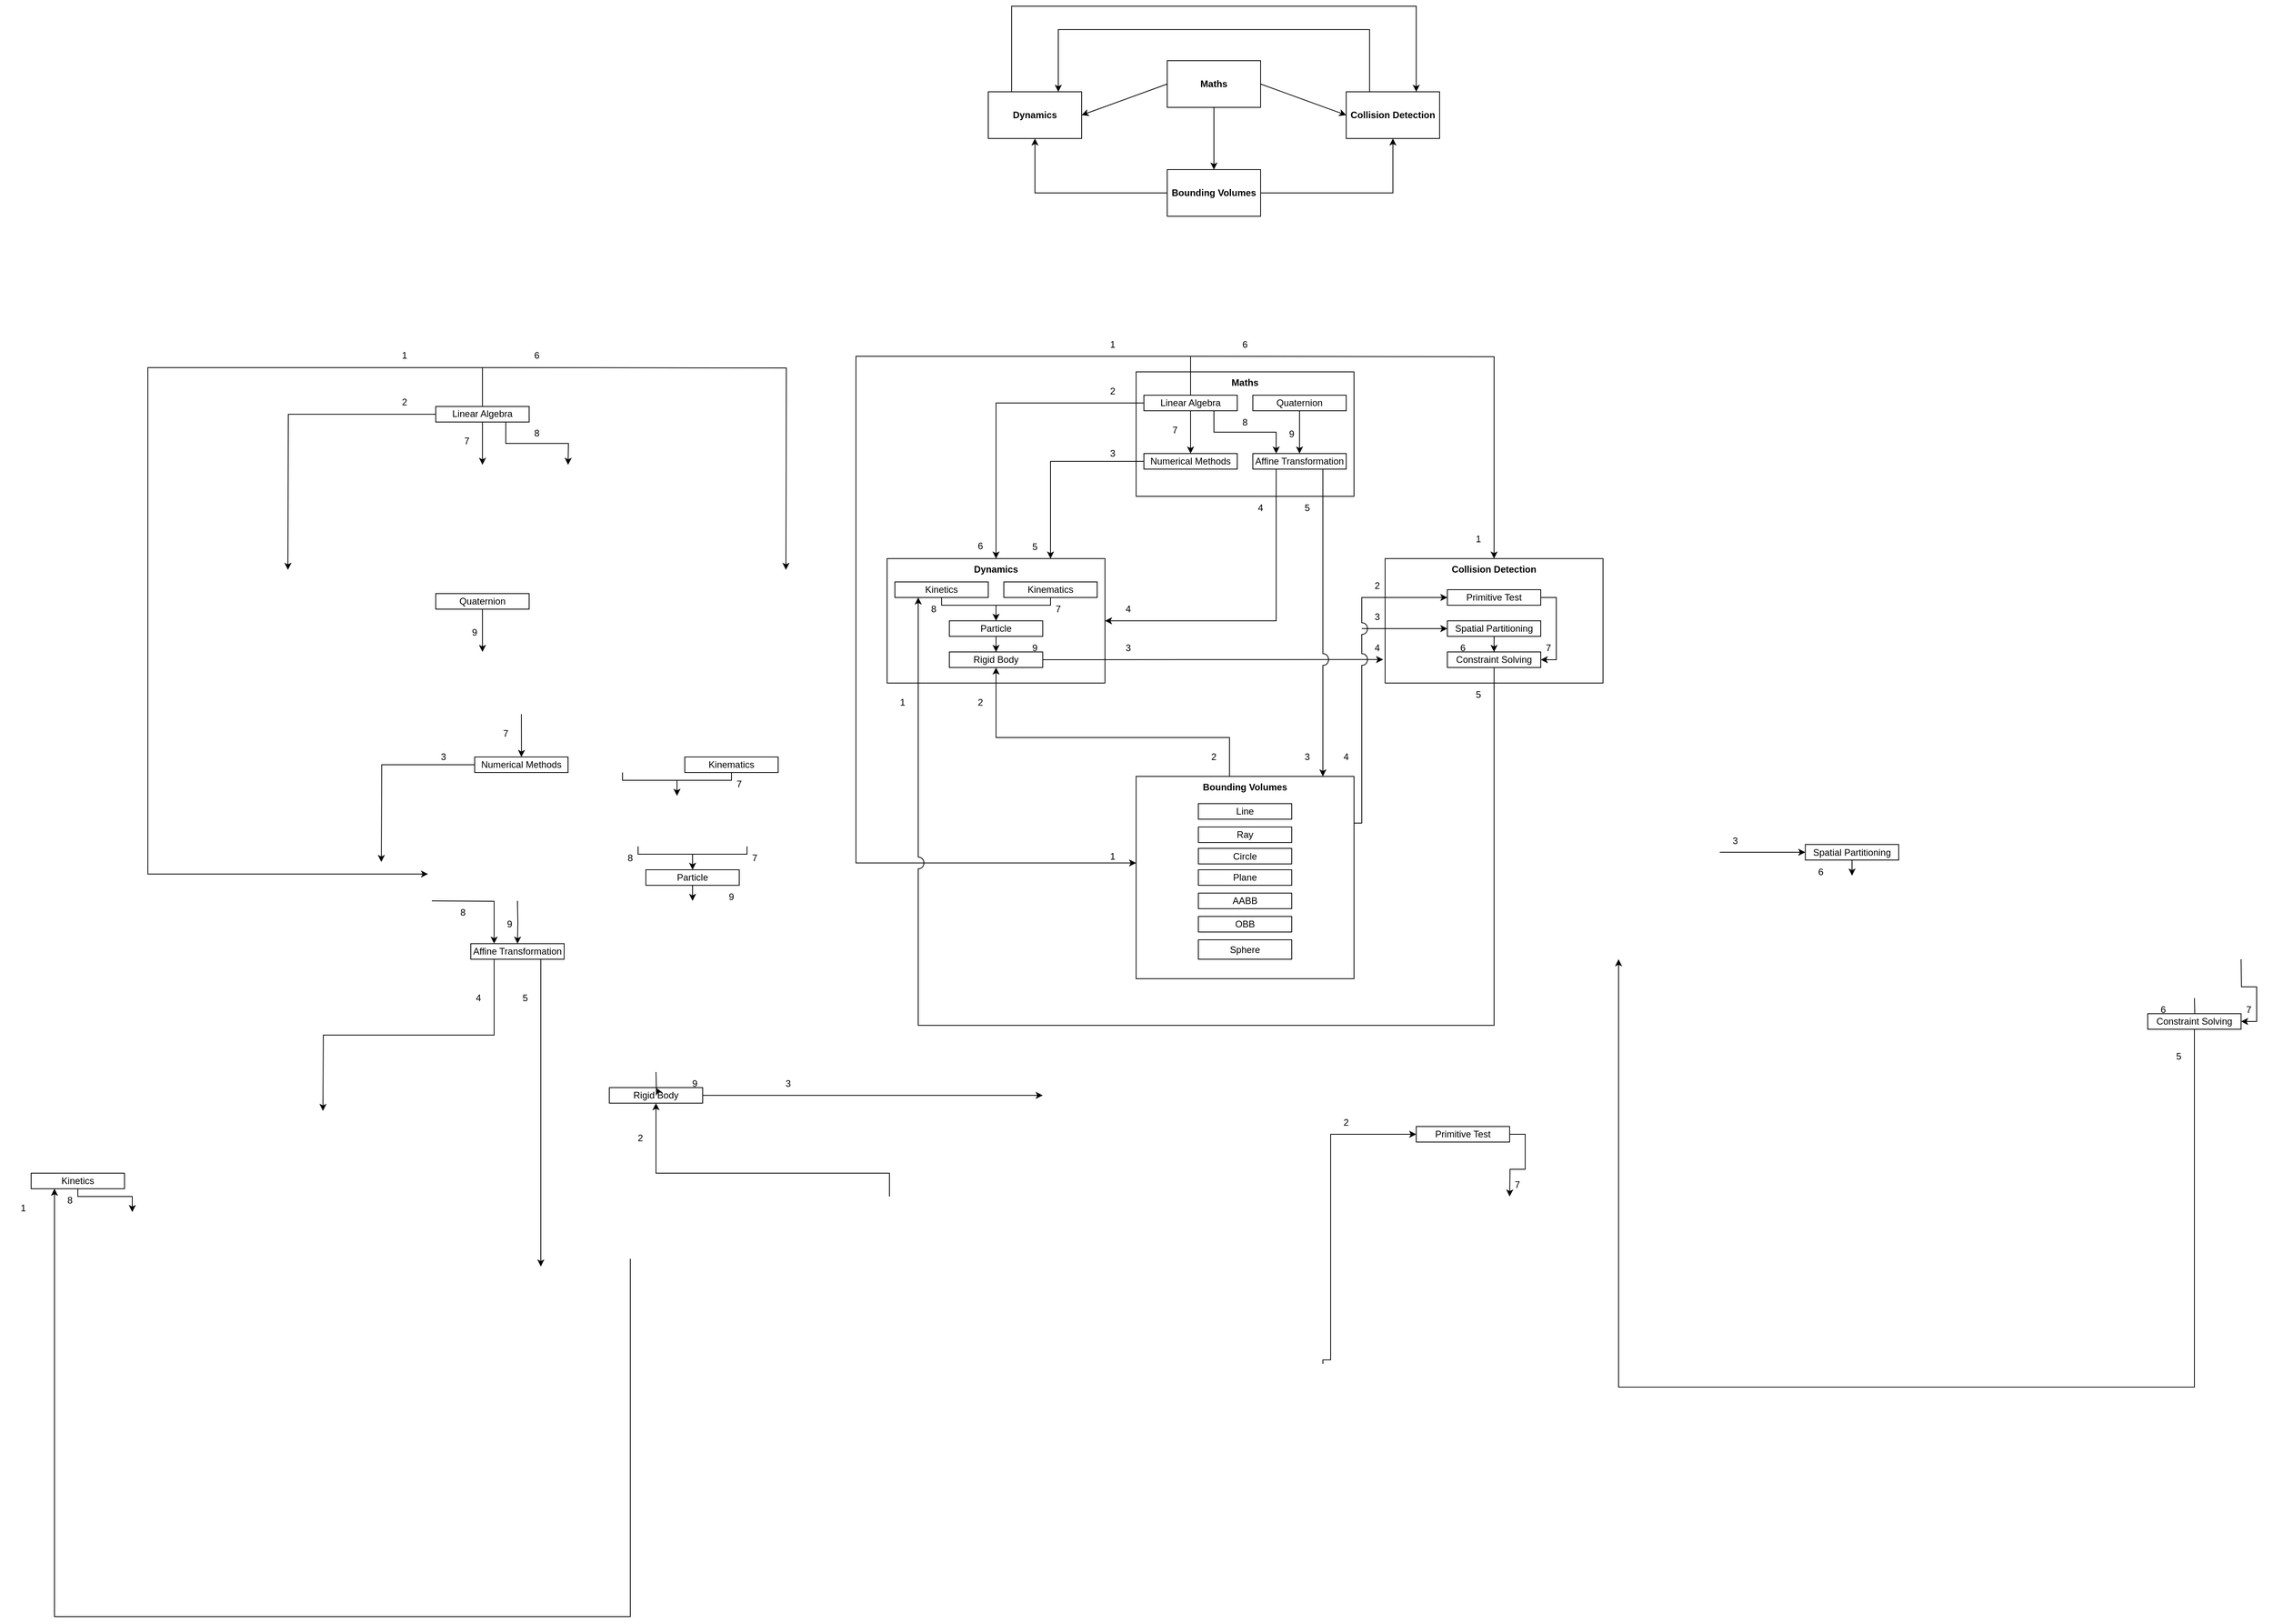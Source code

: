 <mxfile version="21.1.4" type="github">
  <diagram id="RFVUc-ZViwxxyXP1c8c4" name="Page-1">
    <mxGraphModel dx="3060" dy="1092" grid="1" gridSize="10" guides="1" tooltips="1" connect="1" arrows="1" fold="1" page="1" pageScale="1" pageWidth="1100" pageHeight="850" math="0" shadow="0">
      <root>
        <mxCell id="0" />
        <mxCell id="1" parent="0" />
        <mxCell id="ediPmQz8LhI3MSCttO2U-1" value="Maths" style="rounded=0;whiteSpace=wrap;html=1;fontStyle=1" parent="1" vertex="1">
          <mxGeometry x="440" y="160" width="120" height="60" as="geometry" />
        </mxCell>
        <mxCell id="ediPmQz8LhI3MSCttO2U-2" value="Dynamics" style="rounded=0;whiteSpace=wrap;html=1;fontStyle=1" parent="1" vertex="1">
          <mxGeometry x="210" y="200" width="120" height="60" as="geometry" />
        </mxCell>
        <mxCell id="ediPmQz8LhI3MSCttO2U-3" value="Bounding Volumes" style="rounded=0;whiteSpace=wrap;html=1;fontStyle=1" parent="1" vertex="1">
          <mxGeometry x="440" y="300" width="120" height="60" as="geometry" />
        </mxCell>
        <mxCell id="ediPmQz8LhI3MSCttO2U-4" value="Collision Detection" style="rounded=0;whiteSpace=wrap;html=1;fontStyle=1" parent="1" vertex="1">
          <mxGeometry x="670" y="200" width="120" height="60" as="geometry" />
        </mxCell>
        <mxCell id="sKBv66Rdz8nY301E-cIr-1" value="" style="endArrow=classic;html=1;rounded=0;exitX=0.5;exitY=1;exitDx=0;exitDy=0;entryX=0.5;entryY=0;entryDx=0;entryDy=0;" parent="1" source="ediPmQz8LhI3MSCttO2U-1" target="ediPmQz8LhI3MSCttO2U-3" edge="1">
          <mxGeometry width="50" height="50" relative="1" as="geometry">
            <mxPoint x="520" y="420" as="sourcePoint" />
            <mxPoint x="570" y="370" as="targetPoint" />
          </mxGeometry>
        </mxCell>
        <mxCell id="sKBv66Rdz8nY301E-cIr-2" value="" style="endArrow=classic;html=1;rounded=0;exitX=1;exitY=0.5;exitDx=0;exitDy=0;entryX=0;entryY=0.5;entryDx=0;entryDy=0;" parent="1" source="ediPmQz8LhI3MSCttO2U-1" target="ediPmQz8LhI3MSCttO2U-4" edge="1">
          <mxGeometry width="50" height="50" relative="1" as="geometry">
            <mxPoint x="520" y="420" as="sourcePoint" />
            <mxPoint x="570" y="370" as="targetPoint" />
          </mxGeometry>
        </mxCell>
        <mxCell id="sKBv66Rdz8nY301E-cIr-3" value="" style="endArrow=classic;html=1;rounded=0;exitX=0;exitY=0.5;exitDx=0;exitDy=0;entryX=1;entryY=0.5;entryDx=0;entryDy=0;" parent="1" source="ediPmQz8LhI3MSCttO2U-1" target="ediPmQz8LhI3MSCttO2U-2" edge="1">
          <mxGeometry width="50" height="50" relative="1" as="geometry">
            <mxPoint x="330" y="255" as="sourcePoint" />
            <mxPoint x="380" y="205" as="targetPoint" />
          </mxGeometry>
        </mxCell>
        <mxCell id="sKBv66Rdz8nY301E-cIr-10" value="" style="endArrow=classic;html=1;rounded=0;edgeStyle=orthogonalEdgeStyle;" parent="1" edge="1">
          <mxGeometry width="50" height="50" relative="1" as="geometry">
            <mxPoint x="440" y="330" as="sourcePoint" />
            <mxPoint x="270" y="260" as="targetPoint" />
            <Array as="points">
              <mxPoint x="440" y="330" />
              <mxPoint x="270" y="330" />
            </Array>
          </mxGeometry>
        </mxCell>
        <mxCell id="sKBv66Rdz8nY301E-cIr-12" value="" style="endArrow=classic;html=1;rounded=0;exitX=0.25;exitY=0;exitDx=0;exitDy=0;edgeStyle=orthogonalEdgeStyle;entryX=0.75;entryY=0;entryDx=0;entryDy=0;" parent="1" source="ediPmQz8LhI3MSCttO2U-2" target="ediPmQz8LhI3MSCttO2U-4" edge="1">
          <mxGeometry width="50" height="50" relative="1" as="geometry">
            <mxPoint x="400" y="360" as="sourcePoint" />
            <mxPoint x="817" y="200" as="targetPoint" />
            <Array as="points">
              <mxPoint x="240" y="90" />
              <mxPoint x="760" y="90" />
            </Array>
          </mxGeometry>
        </mxCell>
        <mxCell id="sKBv66Rdz8nY301E-cIr-13" value="" style="endArrow=classic;html=1;rounded=0;exitX=1;exitY=0.5;exitDx=0;exitDy=0;entryX=0.5;entryY=1;entryDx=0;entryDy=0;edgeStyle=orthogonalEdgeStyle;" parent="1" source="ediPmQz8LhI3MSCttO2U-3" target="ediPmQz8LhI3MSCttO2U-4" edge="1">
          <mxGeometry width="50" height="50" relative="1" as="geometry">
            <mxPoint x="600" y="380" as="sourcePoint" />
            <mxPoint x="650" y="330" as="targetPoint" />
          </mxGeometry>
        </mxCell>
        <mxCell id="sKBv66Rdz8nY301E-cIr-16" value="" style="endArrow=classic;html=1;rounded=0;entryX=0.75;entryY=0;entryDx=0;entryDy=0;exitX=0.25;exitY=0;exitDx=0;exitDy=0;edgeStyle=orthogonalEdgeStyle;" parent="1" source="ediPmQz8LhI3MSCttO2U-4" target="ediPmQz8LhI3MSCttO2U-2" edge="1">
          <mxGeometry width="50" height="50" relative="1" as="geometry">
            <mxPoint x="400" y="360" as="sourcePoint" />
            <mxPoint x="450" y="310" as="targetPoint" />
            <Array as="points">
              <mxPoint x="700" y="120" />
              <mxPoint x="300" y="120" />
            </Array>
          </mxGeometry>
        </mxCell>
        <mxCell id="sKBv66Rdz8nY301E-cIr-17" value="Maths" style="rounded=0;whiteSpace=wrap;html=1;verticalAlign=top;fontStyle=1;" parent="1" vertex="1">
          <mxGeometry x="400" y="560" width="280" height="160" as="geometry" />
        </mxCell>
        <mxCell id="sKBv66Rdz8nY301E-cIr-18" value="Dynamics" style="rounded=0;whiteSpace=wrap;html=1;verticalAlign=top;fontStyle=1;" parent="1" vertex="1">
          <mxGeometry x="80" y="800" width="280" height="160" as="geometry" />
        </mxCell>
        <mxCell id="_OZ0Gueh85DzmhkIX-R6-56" style="edgeStyle=orthogonalEdgeStyle;rounded=0;jumpStyle=arc;jumpSize=15;orthogonalLoop=1;jettySize=auto;html=1;entryX=0.5;entryY=1;entryDx=0;entryDy=0;startArrow=none;" parent="1" target="_OZ0Gueh85DzmhkIX-R6-1" edge="1">
          <mxGeometry relative="1" as="geometry">
            <mxPoint x="520" y="1060" as="sourcePoint" />
            <Array as="points">
              <mxPoint x="520" y="1030" />
              <mxPoint x="220" y="1030" />
            </Array>
          </mxGeometry>
        </mxCell>
        <mxCell id="sKBv66Rdz8nY301E-cIr-19" value="Bounding Volumes" style="rounded=0;whiteSpace=wrap;html=1;verticalAlign=top;fontStyle=1;" parent="1" vertex="1">
          <mxGeometry x="400" y="1080" width="280" height="260" as="geometry" />
        </mxCell>
        <mxCell id="sKBv66Rdz8nY301E-cIr-20" value="Collision Detection" style="rounded=0;whiteSpace=wrap;html=1;verticalAlign=top;fontStyle=1;" parent="1" vertex="1">
          <mxGeometry x="720" y="800" width="280" height="160" as="geometry" />
        </mxCell>
        <mxCell id="_OZ0Gueh85DzmhkIX-R6-35" style="edgeStyle=orthogonalEdgeStyle;rounded=0;orthogonalLoop=1;jettySize=auto;html=1;exitX=0.5;exitY=1;exitDx=0;exitDy=0;" parent="1" source="sKBv66Rdz8nY301E-cIr-30" target="_OZ0Gueh85DzmhkIX-R6-5" edge="1">
          <mxGeometry relative="1" as="geometry">
            <Array as="points">
              <mxPoint x="150" y="860" />
              <mxPoint x="220" y="860" />
            </Array>
          </mxGeometry>
        </mxCell>
        <mxCell id="sKBv66Rdz8nY301E-cIr-30" value="Kinetics" style="rounded=0;whiteSpace=wrap;html=1;" parent="1" vertex="1">
          <mxGeometry x="90" y="830" width="120" height="20" as="geometry" />
        </mxCell>
        <mxCell id="_OZ0Gueh85DzmhkIX-R6-55" style="edgeStyle=orthogonalEdgeStyle;rounded=0;jumpStyle=arc;jumpSize=15;orthogonalLoop=1;jettySize=auto;html=1;exitX=1;exitY=0.5;exitDx=0;exitDy=0;entryX=-0.009;entryY=0.811;entryDx=0;entryDy=0;entryPerimeter=0;" parent="1" source="_OZ0Gueh85DzmhkIX-R6-1" target="sKBv66Rdz8nY301E-cIr-20" edge="1">
          <mxGeometry relative="1" as="geometry" />
        </mxCell>
        <mxCell id="_OZ0Gueh85DzmhkIX-R6-1" value="Rigid Body" style="rounded=0;whiteSpace=wrap;html=1;" parent="1" vertex="1">
          <mxGeometry x="160" y="920" width="120" height="20" as="geometry" />
        </mxCell>
        <mxCell id="_OZ0Gueh85DzmhkIX-R6-25" style="edgeStyle=orthogonalEdgeStyle;rounded=0;orthogonalLoop=1;jettySize=auto;html=1;exitX=0.75;exitY=1;exitDx=0;exitDy=0;entryX=0.25;entryY=0;entryDx=0;entryDy=0;" parent="1" source="_OZ0Gueh85DzmhkIX-R6-2" target="_OZ0Gueh85DzmhkIX-R6-10" edge="1">
          <mxGeometry relative="1" as="geometry" />
        </mxCell>
        <mxCell id="_OZ0Gueh85DzmhkIX-R6-50" style="edgeStyle=orthogonalEdgeStyle;rounded=0;jumpStyle=arc;jumpSize=15;orthogonalLoop=1;jettySize=auto;html=1;exitX=0.5;exitY=1;exitDx=0;exitDy=0;entryX=0.5;entryY=0;entryDx=0;entryDy=0;" parent="1" source="_OZ0Gueh85DzmhkIX-R6-2" target="_OZ0Gueh85DzmhkIX-R6-7" edge="1">
          <mxGeometry relative="1" as="geometry" />
        </mxCell>
        <mxCell id="_OZ0Gueh85DzmhkIX-R6-52" style="edgeStyle=orthogonalEdgeStyle;rounded=0;jumpStyle=arc;jumpSize=15;orthogonalLoop=1;jettySize=auto;html=1;exitX=0.5;exitY=0;exitDx=0;exitDy=0;entryX=1;entryY=0.75;entryDx=0;entryDy=0;" parent="1" source="_OZ0Gueh85DzmhkIX-R6-2" target="_OZ0Gueh85DzmhkIX-R6-64" edge="1">
          <mxGeometry relative="1" as="geometry">
            <mxPoint x="340" y="1230" as="targetPoint" />
            <Array as="points">
              <mxPoint x="470" y="540" />
              <mxPoint x="40" y="540" />
              <mxPoint x="40" y="1191" />
            </Array>
          </mxGeometry>
        </mxCell>
        <mxCell id="_OZ0Gueh85DzmhkIX-R6-2" value="Linear Algebra" style="rounded=0;whiteSpace=wrap;html=1;" parent="1" vertex="1">
          <mxGeometry x="410" y="590" width="120" height="20" as="geometry" />
        </mxCell>
        <mxCell id="_OZ0Gueh85DzmhkIX-R6-4" value="Kinematics" style="rounded=0;whiteSpace=wrap;html=1;" parent="1" vertex="1">
          <mxGeometry x="230" y="830" width="120" height="20" as="geometry" />
        </mxCell>
        <mxCell id="_OZ0Gueh85DzmhkIX-R6-32" style="edgeStyle=orthogonalEdgeStyle;rounded=0;orthogonalLoop=1;jettySize=auto;html=1;exitX=0.5;exitY=1;exitDx=0;exitDy=0;" parent="1" source="_OZ0Gueh85DzmhkIX-R6-5" target="_OZ0Gueh85DzmhkIX-R6-1" edge="1">
          <mxGeometry relative="1" as="geometry" />
        </mxCell>
        <mxCell id="_OZ0Gueh85DzmhkIX-R6-5" value="Particle" style="rounded=0;whiteSpace=wrap;html=1;" parent="1" vertex="1">
          <mxGeometry x="160" y="880" width="120" height="20" as="geometry" />
        </mxCell>
        <mxCell id="_OZ0Gueh85DzmhkIX-R6-26" style="edgeStyle=orthogonalEdgeStyle;rounded=0;orthogonalLoop=1;jettySize=auto;html=1;exitX=0.5;exitY=1;exitDx=0;exitDy=0;entryX=0.5;entryY=0;entryDx=0;entryDy=0;" parent="1" source="_OZ0Gueh85DzmhkIX-R6-6" target="_OZ0Gueh85DzmhkIX-R6-10" edge="1">
          <mxGeometry relative="1" as="geometry" />
        </mxCell>
        <mxCell id="_OZ0Gueh85DzmhkIX-R6-6" value="Quaternion" style="rounded=0;whiteSpace=wrap;html=1;" parent="1" vertex="1">
          <mxGeometry x="550" y="590" width="120" height="20" as="geometry" />
        </mxCell>
        <mxCell id="_OZ0Gueh85DzmhkIX-R6-7" value="Numerical Methods" style="rounded=0;whiteSpace=wrap;html=1;" parent="1" vertex="1">
          <mxGeometry x="410" y="665" width="120" height="20" as="geometry" />
        </mxCell>
        <mxCell id="_OZ0Gueh85DzmhkIX-R6-40" style="edgeStyle=orthogonalEdgeStyle;rounded=0;orthogonalLoop=1;jettySize=auto;html=1;exitX=0.5;exitY=1;exitDx=0;exitDy=0;" parent="1" source="_OZ0Gueh85DzmhkIX-R6-8" target="_OZ0Gueh85DzmhkIX-R6-21" edge="1">
          <mxGeometry relative="1" as="geometry" />
        </mxCell>
        <mxCell id="_OZ0Gueh85DzmhkIX-R6-8" value="Spatial Partitioning" style="rounded=0;whiteSpace=wrap;html=1;" parent="1" vertex="1">
          <mxGeometry x="800" y="880" width="120" height="20" as="geometry" />
        </mxCell>
        <mxCell id="_OZ0Gueh85DzmhkIX-R6-53" style="edgeStyle=orthogonalEdgeStyle;rounded=0;jumpStyle=arc;jumpSize=15;orthogonalLoop=1;jettySize=auto;html=1;exitX=0.75;exitY=1;exitDx=0;exitDy=0;" parent="1" source="_OZ0Gueh85DzmhkIX-R6-10" edge="1">
          <mxGeometry relative="1" as="geometry">
            <Array as="points">
              <mxPoint x="640" y="1079" />
            </Array>
            <mxPoint x="640" y="1080" as="targetPoint" />
          </mxGeometry>
        </mxCell>
        <mxCell id="_OZ0Gueh85DzmhkIX-R6-10" value="Affine Transformation" style="rounded=0;whiteSpace=wrap;html=1;" parent="1" vertex="1">
          <mxGeometry x="550" y="665" width="120" height="20" as="geometry" />
        </mxCell>
        <mxCell id="_OZ0Gueh85DzmhkIX-R6-14" value="Sphere" style="rounded=0;whiteSpace=wrap;html=1;" parent="1" vertex="1">
          <mxGeometry x="480" y="1290" width="120" height="25" as="geometry" />
        </mxCell>
        <mxCell id="_OZ0Gueh85DzmhkIX-R6-15" value="Plane" style="rounded=0;whiteSpace=wrap;html=1;" parent="1" vertex="1">
          <mxGeometry x="480" y="1200" width="120" height="20" as="geometry" />
        </mxCell>
        <mxCell id="_OZ0Gueh85DzmhkIX-R6-17" value="Line" style="rounded=0;whiteSpace=wrap;html=1;" parent="1" vertex="1">
          <mxGeometry x="480" y="1115" width="120" height="20" as="geometry" />
        </mxCell>
        <mxCell id="I2r6D-o1CoB753i4EsND-4" style="edgeStyle=orthogonalEdgeStyle;rounded=0;orthogonalLoop=1;jettySize=auto;html=1;exitX=1;exitY=0.5;exitDx=0;exitDy=0;entryX=1;entryY=0.5;entryDx=0;entryDy=0;" parent="1" source="_OZ0Gueh85DzmhkIX-R6-18" target="_OZ0Gueh85DzmhkIX-R6-21" edge="1">
          <mxGeometry relative="1" as="geometry" />
        </mxCell>
        <mxCell id="_OZ0Gueh85DzmhkIX-R6-18" value="Primitive Test" style="rounded=0;whiteSpace=wrap;html=1;" parent="1" vertex="1">
          <mxGeometry x="800" y="840" width="120" height="20" as="geometry" />
        </mxCell>
        <mxCell id="_OZ0Gueh85DzmhkIX-R6-62" style="edgeStyle=orthogonalEdgeStyle;rounded=0;jumpStyle=arc;jumpSize=15;orthogonalLoop=1;jettySize=auto;html=1;exitX=0.5;exitY=1;exitDx=0;exitDy=0;entryX=0.25;entryY=1;entryDx=0;entryDy=0;shadow=0;" parent="1" source="_OZ0Gueh85DzmhkIX-R6-21" target="sKBv66Rdz8nY301E-cIr-30" edge="1">
          <mxGeometry relative="1" as="geometry">
            <Array as="points">
              <mxPoint x="860" y="1400" />
              <mxPoint x="120" y="1400" />
            </Array>
          </mxGeometry>
        </mxCell>
        <mxCell id="_OZ0Gueh85DzmhkIX-R6-21" value="Constraint Solving" style="rounded=0;whiteSpace=wrap;html=1;" parent="1" vertex="1">
          <mxGeometry x="800" y="920" width="120" height="20" as="geometry" />
        </mxCell>
        <mxCell id="_OZ0Gueh85DzmhkIX-R6-36" value="" style="endArrow=none;html=1;rounded=0;entryX=0.5;entryY=1;entryDx=0;entryDy=0;edgeStyle=orthogonalEdgeStyle;" parent="1" target="_OZ0Gueh85DzmhkIX-R6-4" edge="1">
          <mxGeometry width="50" height="50" relative="1" as="geometry">
            <mxPoint x="220" y="870" as="sourcePoint" />
            <mxPoint x="640" y="940" as="targetPoint" />
            <Array as="points">
              <mxPoint x="230" y="860" />
              <mxPoint x="300" y="860" />
            </Array>
          </mxGeometry>
        </mxCell>
        <mxCell id="_OZ0Gueh85DzmhkIX-R6-59" value="" style="endArrow=classic;html=1;rounded=0;jumpStyle=arc;jumpSize=15;entryX=0;entryY=0.5;entryDx=0;entryDy=0;" parent="1" target="_OZ0Gueh85DzmhkIX-R6-8" edge="1">
          <mxGeometry width="50" height="50" relative="1" as="geometry">
            <mxPoint x="690" y="890" as="sourcePoint" />
            <mxPoint x="440" y="910" as="targetPoint" />
          </mxGeometry>
        </mxCell>
        <mxCell id="_OZ0Gueh85DzmhkIX-R6-61" style="edgeStyle=orthogonalEdgeStyle;rounded=0;jumpStyle=arc;jumpSize=15;orthogonalLoop=1;jettySize=auto;html=1;exitX=1;exitY=0.25;exitDx=0;exitDy=0;entryX=0;entryY=0.5;entryDx=0;entryDy=0;" parent="1" source="sKBv66Rdz8nY301E-cIr-19" target="_OZ0Gueh85DzmhkIX-R6-18" edge="1">
          <mxGeometry relative="1" as="geometry">
            <Array as="points">
              <mxPoint x="680" y="1140" />
              <mxPoint x="690" y="1140" />
              <mxPoint x="690" y="850" />
            </Array>
          </mxGeometry>
        </mxCell>
        <mxCell id="_OZ0Gueh85DzmhkIX-R6-64" value="1" style="text;html=1;strokeColor=none;fillColor=none;align=center;verticalAlign=middle;rounded=0;whiteSpace=wrap;" parent="1" vertex="1">
          <mxGeometry x="340" y="1165" width="60" height="35" as="geometry" />
        </mxCell>
        <mxCell id="_OZ0Gueh85DzmhkIX-R6-67" value="" style="edgeStyle=orthogonalEdgeStyle;rounded=0;jumpStyle=arc;jumpSize=15;orthogonalLoop=1;jettySize=auto;html=1;exitX=0.5;exitY=0;exitDx=0;exitDy=0;entryX=0.5;entryY=1;entryDx=0;entryDy=0;endArrow=none;" parent="1" source="sKBv66Rdz8nY301E-cIr-19" edge="1">
          <mxGeometry relative="1" as="geometry">
            <mxPoint x="540" y="1080" as="sourcePoint" />
            <mxPoint x="520" y="1060" as="targetPoint" />
          </mxGeometry>
        </mxCell>
        <mxCell id="_OZ0Gueh85DzmhkIX-R6-70" value="2" style="text;html=1;strokeColor=none;fillColor=none;align=center;verticalAlign=middle;whiteSpace=wrap;rounded=0;" parent="1" vertex="1">
          <mxGeometry x="470" y="1040" width="60" height="30" as="geometry" />
        </mxCell>
        <mxCell id="_OZ0Gueh85DzmhkIX-R6-71" value="3" style="text;html=1;strokeColor=none;fillColor=none;align=center;verticalAlign=middle;whiteSpace=wrap;rounded=0;" parent="1" vertex="1">
          <mxGeometry x="590" y="1040" width="60" height="30" as="geometry" />
        </mxCell>
        <mxCell id="_OZ0Gueh85DzmhkIX-R6-72" value="4" style="text;html=1;strokeColor=none;fillColor=none;align=center;verticalAlign=middle;whiteSpace=wrap;rounded=0;" parent="1" vertex="1">
          <mxGeometry x="640" y="1040" width="60" height="30" as="geometry" />
        </mxCell>
        <mxCell id="_OZ0Gueh85DzmhkIX-R6-73" value="1" style="text;html=1;strokeColor=none;fillColor=none;align=center;verticalAlign=middle;whiteSpace=wrap;rounded=0;" parent="1" vertex="1">
          <mxGeometry x="70" y="970" width="60" height="30" as="geometry" />
        </mxCell>
        <mxCell id="_OZ0Gueh85DzmhkIX-R6-74" value="2" style="text;html=1;strokeColor=none;fillColor=none;align=center;verticalAlign=middle;whiteSpace=wrap;rounded=0;" parent="1" vertex="1">
          <mxGeometry x="170" y="970" width="60" height="30" as="geometry" />
        </mxCell>
        <mxCell id="_OZ0Gueh85DzmhkIX-R6-79" value="" style="endArrow=classic;html=1;rounded=0;jumpStyle=arc;jumpSize=15;exitX=0;exitY=0.5;exitDx=0;exitDy=0;entryX=0.5;entryY=0;entryDx=0;entryDy=0;edgeStyle=orthogonalEdgeStyle;" parent="1" source="_OZ0Gueh85DzmhkIX-R6-2" target="sKBv66Rdz8nY301E-cIr-18" edge="1">
          <mxGeometry width="50" height="50" relative="1" as="geometry">
            <mxPoint x="390" y="970" as="sourcePoint" />
            <mxPoint x="440" y="920" as="targetPoint" />
          </mxGeometry>
        </mxCell>
        <mxCell id="_OZ0Gueh85DzmhkIX-R6-80" value="" style="endArrow=classic;html=1;rounded=0;jumpStyle=arc;jumpSize=15;exitX=0;exitY=0.5;exitDx=0;exitDy=0;entryX=0.75;entryY=0;entryDx=0;entryDy=0;edgeStyle=orthogonalEdgeStyle;" parent="1" source="_OZ0Gueh85DzmhkIX-R6-7" target="sKBv66Rdz8nY301E-cIr-18" edge="1">
          <mxGeometry width="50" height="50" relative="1" as="geometry">
            <mxPoint x="390" y="970" as="sourcePoint" />
            <mxPoint x="440" y="920" as="targetPoint" />
          </mxGeometry>
        </mxCell>
        <mxCell id="_OZ0Gueh85DzmhkIX-R6-81" value="" style="endArrow=classic;html=1;rounded=0;jumpStyle=arc;jumpSize=15;exitX=0.25;exitY=1;exitDx=0;exitDy=0;entryX=1;entryY=0.5;entryDx=0;entryDy=0;edgeStyle=orthogonalEdgeStyle;" parent="1" source="_OZ0Gueh85DzmhkIX-R6-10" target="sKBv66Rdz8nY301E-cIr-18" edge="1">
          <mxGeometry width="50" height="50" relative="1" as="geometry">
            <mxPoint x="390" y="970" as="sourcePoint" />
            <mxPoint x="440" y="920" as="targetPoint" />
          </mxGeometry>
        </mxCell>
        <mxCell id="_OZ0Gueh85DzmhkIX-R6-84" value="3" style="text;html=1;strokeColor=none;fillColor=none;align=center;verticalAlign=middle;whiteSpace=wrap;rounded=0;" parent="1" vertex="1">
          <mxGeometry x="360" y="900" width="60" height="30" as="geometry" />
        </mxCell>
        <mxCell id="_OZ0Gueh85DzmhkIX-R6-85" value="4" style="text;html=1;strokeColor=none;fillColor=none;align=center;verticalAlign=middle;whiteSpace=wrap;rounded=0;" parent="1" vertex="1">
          <mxGeometry x="360" y="850" width="60" height="30" as="geometry" />
        </mxCell>
        <mxCell id="_OZ0Gueh85DzmhkIX-R6-86" value="5" style="text;html=1;strokeColor=none;fillColor=none;align=center;verticalAlign=middle;whiteSpace=wrap;rounded=0;" parent="1" vertex="1">
          <mxGeometry x="240" y="770" width="60" height="30" as="geometry" />
        </mxCell>
        <mxCell id="_OZ0Gueh85DzmhkIX-R6-87" value="6" style="text;html=1;strokeColor=none;fillColor=none;align=center;verticalAlign=middle;whiteSpace=wrap;rounded=0;" parent="1" vertex="1">
          <mxGeometry x="170" y="769" width="60" height="30" as="geometry" />
        </mxCell>
        <mxCell id="_OZ0Gueh85DzmhkIX-R6-88" value="7" style="text;html=1;strokeColor=none;fillColor=none;align=center;verticalAlign=middle;whiteSpace=wrap;rounded=0;" parent="1" vertex="1">
          <mxGeometry x="270" y="850" width="60" height="30" as="geometry" />
        </mxCell>
        <mxCell id="_OZ0Gueh85DzmhkIX-R6-90" value="8" style="text;html=1;strokeColor=none;fillColor=none;align=center;verticalAlign=middle;whiteSpace=wrap;rounded=0;" parent="1" vertex="1">
          <mxGeometry x="110" y="850" width="60" height="30" as="geometry" />
        </mxCell>
        <mxCell id="_OZ0Gueh85DzmhkIX-R6-91" value="9" style="text;html=1;strokeColor=none;fillColor=none;align=center;verticalAlign=middle;whiteSpace=wrap;rounded=0;" parent="1" vertex="1">
          <mxGeometry x="240" y="900" width="60" height="30" as="geometry" />
        </mxCell>
        <mxCell id="_OZ0Gueh85DzmhkIX-R6-92" value="3" style="text;html=1;strokeColor=none;fillColor=none;align=center;verticalAlign=middle;whiteSpace=wrap;rounded=0;" parent="1" vertex="1">
          <mxGeometry x="340" y="650" width="60" height="30" as="geometry" />
        </mxCell>
        <mxCell id="_OZ0Gueh85DzmhkIX-R6-93" value="2" style="text;html=1;strokeColor=none;fillColor=none;align=center;verticalAlign=middle;whiteSpace=wrap;rounded=0;" parent="1" vertex="1">
          <mxGeometry x="340" y="570" width="60" height="30" as="geometry" />
        </mxCell>
        <mxCell id="_OZ0Gueh85DzmhkIX-R6-95" value="1" style="text;html=1;strokeColor=none;fillColor=none;align=center;verticalAlign=middle;whiteSpace=wrap;rounded=0;" parent="1" vertex="1">
          <mxGeometry x="340" y="510" width="60" height="30" as="geometry" />
        </mxCell>
        <mxCell id="_OZ0Gueh85DzmhkIX-R6-96" value="4" style="text;html=1;strokeColor=none;fillColor=none;align=center;verticalAlign=middle;whiteSpace=wrap;rounded=0;" parent="1" vertex="1">
          <mxGeometry x="530" y="720" width="60" height="30" as="geometry" />
        </mxCell>
        <mxCell id="_OZ0Gueh85DzmhkIX-R6-97" value="5" style="text;html=1;strokeColor=none;fillColor=none;align=center;verticalAlign=middle;whiteSpace=wrap;rounded=0;" parent="1" vertex="1">
          <mxGeometry x="590" y="720" width="60" height="30" as="geometry" />
        </mxCell>
        <mxCell id="_OZ0Gueh85DzmhkIX-R6-98" value="7" style="text;html=1;strokeColor=none;fillColor=none;align=center;verticalAlign=middle;whiteSpace=wrap;rounded=0;" parent="1" vertex="1">
          <mxGeometry x="420" y="620" width="60" height="30" as="geometry" />
        </mxCell>
        <mxCell id="_OZ0Gueh85DzmhkIX-R6-99" value="8" style="text;html=1;strokeColor=none;fillColor=none;align=center;verticalAlign=middle;whiteSpace=wrap;rounded=0;" parent="1" vertex="1">
          <mxGeometry x="510" y="610" width="60" height="30" as="geometry" />
        </mxCell>
        <mxCell id="_OZ0Gueh85DzmhkIX-R6-100" value="9" style="text;html=1;strokeColor=none;fillColor=none;align=center;verticalAlign=middle;whiteSpace=wrap;rounded=0;" parent="1" vertex="1">
          <mxGeometry x="570" y="625" width="60" height="30" as="geometry" />
        </mxCell>
        <mxCell id="_OZ0Gueh85DzmhkIX-R6-103" value="4" style="text;html=1;strokeColor=none;fillColor=none;align=center;verticalAlign=middle;whiteSpace=wrap;rounded=0;" parent="1" vertex="1">
          <mxGeometry x="680" y="900" width="60" height="30" as="geometry" />
        </mxCell>
        <mxCell id="_OZ0Gueh85DzmhkIX-R6-106" value="3" style="text;html=1;strokeColor=none;fillColor=none;align=center;verticalAlign=middle;whiteSpace=wrap;rounded=0;" parent="1" vertex="1">
          <mxGeometry x="680" y="860" width="60" height="30" as="geometry" />
        </mxCell>
        <mxCell id="_OZ0Gueh85DzmhkIX-R6-107" value="2" style="text;html=1;strokeColor=none;fillColor=none;align=center;verticalAlign=middle;whiteSpace=wrap;rounded=0;" parent="1" vertex="1">
          <mxGeometry x="680" y="820" width="60" height="30" as="geometry" />
        </mxCell>
        <mxCell id="_OZ0Gueh85DzmhkIX-R6-108" value="5" style="text;html=1;strokeColor=none;fillColor=none;align=center;verticalAlign=middle;whiteSpace=wrap;rounded=0;" parent="1" vertex="1">
          <mxGeometry x="810" y="960" width="60" height="30" as="geometry" />
        </mxCell>
        <mxCell id="_OZ0Gueh85DzmhkIX-R6-109" value="6" style="text;html=1;strokeColor=none;fillColor=none;align=center;verticalAlign=middle;whiteSpace=wrap;rounded=0;" parent="1" vertex="1">
          <mxGeometry x="790" y="900" width="60" height="30" as="geometry" />
        </mxCell>
        <mxCell id="_OZ0Gueh85DzmhkIX-R6-110" value="7" style="text;html=1;strokeColor=none;fillColor=none;align=center;verticalAlign=middle;whiteSpace=wrap;rounded=0;" parent="1" vertex="1">
          <mxGeometry x="900" y="900" width="60" height="30" as="geometry" />
        </mxCell>
        <mxCell id="I2r6D-o1CoB753i4EsND-1" value="" style="endArrow=classic;html=1;rounded=0;entryX=0.5;entryY=0;entryDx=0;entryDy=0;edgeStyle=orthogonalEdgeStyle;" parent="1" target="sKBv66Rdz8nY301E-cIr-20" edge="1">
          <mxGeometry width="50" height="50" relative="1" as="geometry">
            <mxPoint x="470" y="540" as="sourcePoint" />
            <mxPoint x="570" y="820" as="targetPoint" />
          </mxGeometry>
        </mxCell>
        <mxCell id="I2r6D-o1CoB753i4EsND-2" value="6" style="text;html=1;strokeColor=none;fillColor=none;align=center;verticalAlign=middle;whiteSpace=wrap;rounded=0;" parent="1" vertex="1">
          <mxGeometry x="510" y="510" width="60" height="30" as="geometry" />
        </mxCell>
        <mxCell id="I2r6D-o1CoB753i4EsND-3" value="1" style="text;html=1;strokeColor=none;fillColor=none;align=center;verticalAlign=middle;whiteSpace=wrap;rounded=0;" parent="1" vertex="1">
          <mxGeometry x="810" y="760" width="60" height="30" as="geometry" />
        </mxCell>
        <mxCell id="ed5VXa4K64xntcIAVpNy-1" value="Ray" style="rounded=0;whiteSpace=wrap;html=1;" parent="1" vertex="1">
          <mxGeometry x="480" y="1145" width="120" height="20" as="geometry" />
        </mxCell>
        <mxCell id="ed5VXa4K64xntcIAVpNy-2" value="Circle" style="rounded=0;whiteSpace=wrap;html=1;" parent="1" vertex="1">
          <mxGeometry x="480" y="1172.5" width="120" height="20" as="geometry" />
        </mxCell>
        <mxCell id="ed5VXa4K64xntcIAVpNy-3" value="AABB" style="rounded=0;whiteSpace=wrap;html=1;" parent="1" vertex="1">
          <mxGeometry x="480" y="1230" width="120" height="20" as="geometry" />
        </mxCell>
        <mxCell id="ed5VXa4K64xntcIAVpNy-4" value="OBB" style="rounded=0;whiteSpace=wrap;html=1;" parent="1" vertex="1">
          <mxGeometry x="480" y="1260" width="120" height="20" as="geometry" />
        </mxCell>
        <mxCell id="qd5DkqH427wDJ9QLC4hC-12" style="edgeStyle=orthogonalEdgeStyle;rounded=0;orthogonalLoop=1;jettySize=auto;html=1;exitX=0.75;exitY=1;exitDx=0;exitDy=0;entryX=0.25;entryY=0;entryDx=0;entryDy=0;" parent="1" source="qd5DkqH427wDJ9QLC4hC-15" edge="1">
          <mxGeometry relative="1" as="geometry">
            <mxPoint x="-330" y="679.48" as="targetPoint" />
          </mxGeometry>
        </mxCell>
        <mxCell id="qd5DkqH427wDJ9QLC4hC-13" style="edgeStyle=orthogonalEdgeStyle;rounded=0;jumpStyle=arc;jumpSize=15;orthogonalLoop=1;jettySize=auto;html=1;exitX=0.5;exitY=1;exitDx=0;exitDy=0;entryX=0.5;entryY=0;entryDx=0;entryDy=0;" parent="1" source="qd5DkqH427wDJ9QLC4hC-15" edge="1">
          <mxGeometry relative="1" as="geometry">
            <mxPoint x="-440" y="679.48" as="targetPoint" />
          </mxGeometry>
        </mxCell>
        <mxCell id="qd5DkqH427wDJ9QLC4hC-14" style="edgeStyle=orthogonalEdgeStyle;rounded=0;jumpStyle=arc;jumpSize=15;orthogonalLoop=1;jettySize=auto;html=1;exitX=0.5;exitY=0;exitDx=0;exitDy=0;entryX=1;entryY=0.75;entryDx=0;entryDy=0;" parent="1" source="qd5DkqH427wDJ9QLC4hC-15" edge="1">
          <mxGeometry relative="1" as="geometry">
            <mxPoint x="-510" y="1205.48" as="targetPoint" />
            <Array as="points">
              <mxPoint x="-440" y="554.48" />
              <mxPoint x="-870" y="554.48" />
              <mxPoint x="-870" y="1205.48" />
            </Array>
          </mxGeometry>
        </mxCell>
        <mxCell id="qd5DkqH427wDJ9QLC4hC-15" value="Linear Algebra" style="rounded=0;whiteSpace=wrap;html=1;" parent="1" vertex="1">
          <mxGeometry x="-500" y="604.48" width="120" height="20" as="geometry" />
        </mxCell>
        <mxCell id="qd5DkqH427wDJ9QLC4hC-16" value="" style="endArrow=classic;html=1;rounded=0;jumpStyle=arc;jumpSize=15;exitX=0;exitY=0.5;exitDx=0;exitDy=0;entryX=0.5;entryY=0;entryDx=0;entryDy=0;edgeStyle=orthogonalEdgeStyle;" parent="1" source="qd5DkqH427wDJ9QLC4hC-15" edge="1">
          <mxGeometry width="50" height="50" relative="1" as="geometry">
            <mxPoint x="-520" y="984.48" as="sourcePoint" />
            <mxPoint x="-690" y="814.48" as="targetPoint" />
          </mxGeometry>
        </mxCell>
        <mxCell id="qd5DkqH427wDJ9QLC4hC-17" value="2" style="text;html=1;strokeColor=none;fillColor=none;align=center;verticalAlign=middle;whiteSpace=wrap;rounded=0;" parent="1" vertex="1">
          <mxGeometry x="-570" y="584.48" width="60" height="30" as="geometry" />
        </mxCell>
        <mxCell id="qd5DkqH427wDJ9QLC4hC-18" value="1" style="text;html=1;strokeColor=none;fillColor=none;align=center;verticalAlign=middle;whiteSpace=wrap;rounded=0;" parent="1" vertex="1">
          <mxGeometry x="-570" y="524.48" width="60" height="30" as="geometry" />
        </mxCell>
        <mxCell id="qd5DkqH427wDJ9QLC4hC-19" value="7" style="text;html=1;strokeColor=none;fillColor=none;align=center;verticalAlign=middle;whiteSpace=wrap;rounded=0;" parent="1" vertex="1">
          <mxGeometry x="-490" y="634.48" width="60" height="30" as="geometry" />
        </mxCell>
        <mxCell id="qd5DkqH427wDJ9QLC4hC-20" value="8" style="text;html=1;strokeColor=none;fillColor=none;align=center;verticalAlign=middle;whiteSpace=wrap;rounded=0;" parent="1" vertex="1">
          <mxGeometry x="-400" y="624.48" width="60" height="30" as="geometry" />
        </mxCell>
        <mxCell id="qd5DkqH427wDJ9QLC4hC-21" value="" style="endArrow=classic;html=1;rounded=0;entryX=0.5;entryY=0;entryDx=0;entryDy=0;edgeStyle=orthogonalEdgeStyle;" parent="1" edge="1">
          <mxGeometry width="50" height="50" relative="1" as="geometry">
            <mxPoint x="-440" y="554.48" as="sourcePoint" />
            <mxPoint x="-50" y="814.48" as="targetPoint" />
          </mxGeometry>
        </mxCell>
        <mxCell id="qd5DkqH427wDJ9QLC4hC-22" value="6" style="text;html=1;strokeColor=none;fillColor=none;align=center;verticalAlign=middle;whiteSpace=wrap;rounded=0;" parent="1" vertex="1">
          <mxGeometry x="-400" y="524.48" width="60" height="30" as="geometry" />
        </mxCell>
        <mxCell id="qd5DkqH427wDJ9QLC4hC-23" style="edgeStyle=orthogonalEdgeStyle;rounded=0;orthogonalLoop=1;jettySize=auto;html=1;exitX=0.5;exitY=1;exitDx=0;exitDy=0;entryX=0.5;entryY=0;entryDx=0;entryDy=0;" parent="1" source="qd5DkqH427wDJ9QLC4hC-24" edge="1">
          <mxGeometry relative="1" as="geometry">
            <mxPoint x="-440" y="920" as="targetPoint" />
          </mxGeometry>
        </mxCell>
        <mxCell id="qd5DkqH427wDJ9QLC4hC-24" value="Quaternion" style="rounded=0;whiteSpace=wrap;html=1;" parent="1" vertex="1">
          <mxGeometry x="-500" y="845" width="120" height="20" as="geometry" />
        </mxCell>
        <mxCell id="qd5DkqH427wDJ9QLC4hC-25" value="9" style="text;html=1;strokeColor=none;fillColor=none;align=center;verticalAlign=middle;whiteSpace=wrap;rounded=0;" parent="1" vertex="1">
          <mxGeometry x="-480" y="880" width="60" height="30" as="geometry" />
        </mxCell>
        <mxCell id="qd5DkqH427wDJ9QLC4hC-26" style="edgeStyle=orthogonalEdgeStyle;rounded=0;jumpStyle=arc;jumpSize=15;orthogonalLoop=1;jettySize=auto;html=1;exitX=0.5;exitY=1;exitDx=0;exitDy=0;entryX=0.5;entryY=0;entryDx=0;entryDy=0;" parent="1" target="qd5DkqH427wDJ9QLC4hC-27" edge="1">
          <mxGeometry relative="1" as="geometry">
            <mxPoint x="-390" y="1000" as="sourcePoint" />
          </mxGeometry>
        </mxCell>
        <mxCell id="qd5DkqH427wDJ9QLC4hC-27" value="Numerical Methods" style="rounded=0;whiteSpace=wrap;html=1;" parent="1" vertex="1">
          <mxGeometry x="-450" y="1055" width="120" height="20" as="geometry" />
        </mxCell>
        <mxCell id="qd5DkqH427wDJ9QLC4hC-28" value="" style="endArrow=classic;html=1;rounded=0;jumpStyle=arc;jumpSize=15;exitX=0;exitY=0.5;exitDx=0;exitDy=0;entryX=0.75;entryY=0;entryDx=0;entryDy=0;edgeStyle=orthogonalEdgeStyle;" parent="1" source="qd5DkqH427wDJ9QLC4hC-27" edge="1">
          <mxGeometry width="50" height="50" relative="1" as="geometry">
            <mxPoint x="-470" y="1360" as="sourcePoint" />
            <mxPoint x="-570" y="1190" as="targetPoint" />
          </mxGeometry>
        </mxCell>
        <mxCell id="qd5DkqH427wDJ9QLC4hC-29" value="3" style="text;html=1;strokeColor=none;fillColor=none;align=center;verticalAlign=middle;whiteSpace=wrap;rounded=0;" parent="1" vertex="1">
          <mxGeometry x="-520" y="1040" width="60" height="30" as="geometry" />
        </mxCell>
        <mxCell id="qd5DkqH427wDJ9QLC4hC-30" value="7" style="text;html=1;strokeColor=none;fillColor=none;align=center;verticalAlign=middle;whiteSpace=wrap;rounded=0;" parent="1" vertex="1">
          <mxGeometry x="-440" y="1010" width="60" height="30" as="geometry" />
        </mxCell>
        <mxCell id="qd5DkqH427wDJ9QLC4hC-31" style="edgeStyle=orthogonalEdgeStyle;rounded=0;orthogonalLoop=1;jettySize=auto;html=1;exitX=0.75;exitY=1;exitDx=0;exitDy=0;entryX=0.25;entryY=0;entryDx=0;entryDy=0;" parent="1" target="qd5DkqH427wDJ9QLC4hC-34" edge="1">
          <mxGeometry relative="1" as="geometry">
            <mxPoint x="-505" y="1240" as="sourcePoint" />
          </mxGeometry>
        </mxCell>
        <mxCell id="qd5DkqH427wDJ9QLC4hC-32" style="edgeStyle=orthogonalEdgeStyle;rounded=0;orthogonalLoop=1;jettySize=auto;html=1;exitX=0.5;exitY=1;exitDx=0;exitDy=0;entryX=0.5;entryY=0;entryDx=0;entryDy=0;" parent="1" target="qd5DkqH427wDJ9QLC4hC-34" edge="1">
          <mxGeometry relative="1" as="geometry">
            <mxPoint x="-395" y="1240" as="sourcePoint" />
          </mxGeometry>
        </mxCell>
        <mxCell id="qd5DkqH427wDJ9QLC4hC-33" style="edgeStyle=orthogonalEdgeStyle;rounded=0;jumpStyle=arc;jumpSize=15;orthogonalLoop=1;jettySize=auto;html=1;exitX=0.75;exitY=1;exitDx=0;exitDy=0;" parent="1" source="qd5DkqH427wDJ9QLC4hC-34" edge="1">
          <mxGeometry relative="1" as="geometry">
            <Array as="points">
              <mxPoint x="-365" y="1709" />
            </Array>
            <mxPoint x="-365" y="1710" as="targetPoint" />
          </mxGeometry>
        </mxCell>
        <mxCell id="qd5DkqH427wDJ9QLC4hC-34" value="Affine Transformation" style="rounded=0;whiteSpace=wrap;html=1;" parent="1" vertex="1">
          <mxGeometry x="-455" y="1295" width="120" height="20" as="geometry" />
        </mxCell>
        <mxCell id="qd5DkqH427wDJ9QLC4hC-35" value="" style="endArrow=classic;html=1;rounded=0;jumpStyle=arc;jumpSize=15;exitX=0.25;exitY=1;exitDx=0;exitDy=0;entryX=1;entryY=0.5;entryDx=0;entryDy=0;edgeStyle=orthogonalEdgeStyle;" parent="1" source="qd5DkqH427wDJ9QLC4hC-34" edge="1">
          <mxGeometry width="50" height="50" relative="1" as="geometry">
            <mxPoint x="-615" y="1600" as="sourcePoint" />
            <mxPoint x="-645" y="1510" as="targetPoint" />
          </mxGeometry>
        </mxCell>
        <mxCell id="qd5DkqH427wDJ9QLC4hC-36" value="4" style="text;html=1;strokeColor=none;fillColor=none;align=center;verticalAlign=middle;whiteSpace=wrap;rounded=0;" parent="1" vertex="1">
          <mxGeometry x="-475" y="1350" width="60" height="30" as="geometry" />
        </mxCell>
        <mxCell id="qd5DkqH427wDJ9QLC4hC-37" value="5" style="text;html=1;strokeColor=none;fillColor=none;align=center;verticalAlign=middle;whiteSpace=wrap;rounded=0;" parent="1" vertex="1">
          <mxGeometry x="-415" y="1350" width="60" height="30" as="geometry" />
        </mxCell>
        <mxCell id="qd5DkqH427wDJ9QLC4hC-38" value="8" style="text;html=1;strokeColor=none;fillColor=none;align=center;verticalAlign=middle;whiteSpace=wrap;rounded=0;" parent="1" vertex="1">
          <mxGeometry x="-495" y="1240" width="60" height="30" as="geometry" />
        </mxCell>
        <mxCell id="qd5DkqH427wDJ9QLC4hC-39" value="9" style="text;html=1;strokeColor=none;fillColor=none;align=center;verticalAlign=middle;whiteSpace=wrap;rounded=0;" parent="1" vertex="1">
          <mxGeometry x="-435" y="1255" width="60" height="30" as="geometry" />
        </mxCell>
        <mxCell id="qd5DkqH427wDJ9QLC4hC-40" style="edgeStyle=orthogonalEdgeStyle;rounded=0;orthogonalLoop=1;jettySize=auto;html=1;exitX=0.5;exitY=1;exitDx=0;exitDy=0;" parent="1" source="qd5DkqH427wDJ9QLC4hC-41" edge="1">
          <mxGeometry relative="1" as="geometry">
            <Array as="points">
              <mxPoint x="-960" y="1620" />
              <mxPoint x="-890" y="1620" />
            </Array>
            <mxPoint x="-890" y="1640" as="targetPoint" />
          </mxGeometry>
        </mxCell>
        <mxCell id="qd5DkqH427wDJ9QLC4hC-41" value="Kinetics" style="rounded=0;whiteSpace=wrap;html=1;" parent="1" vertex="1">
          <mxGeometry x="-1020" y="1590" width="120" height="20" as="geometry" />
        </mxCell>
        <mxCell id="qd5DkqH427wDJ9QLC4hC-42" style="edgeStyle=orthogonalEdgeStyle;rounded=0;jumpStyle=arc;jumpSize=15;orthogonalLoop=1;jettySize=auto;html=1;exitX=0.5;exitY=1;exitDx=0;exitDy=0;entryX=0.25;entryY=1;entryDx=0;entryDy=0;shadow=0;" parent="1" target="qd5DkqH427wDJ9QLC4hC-41" edge="1">
          <mxGeometry relative="1" as="geometry">
            <Array as="points">
              <mxPoint x="-250" y="2160" />
              <mxPoint x="-990" y="2160" />
            </Array>
            <mxPoint x="-250" y="1700" as="sourcePoint" />
          </mxGeometry>
        </mxCell>
        <mxCell id="qd5DkqH427wDJ9QLC4hC-43" value="8" style="text;html=1;strokeColor=none;fillColor=none;align=center;verticalAlign=middle;whiteSpace=wrap;rounded=0;" parent="1" vertex="1">
          <mxGeometry x="-1000" y="1610" width="60" height="30" as="geometry" />
        </mxCell>
        <mxCell id="qd5DkqH427wDJ9QLC4hC-45" value="1" style="text;html=1;strokeColor=none;fillColor=none;align=center;verticalAlign=middle;whiteSpace=wrap;rounded=0;" parent="1" vertex="1">
          <mxGeometry x="-1060" y="1620" width="60" height="30" as="geometry" />
        </mxCell>
        <mxCell id="qd5DkqH427wDJ9QLC4hC-49" style="edgeStyle=orthogonalEdgeStyle;rounded=0;orthogonalLoop=1;jettySize=auto;html=1;exitX=0.5;exitY=1;exitDx=0;exitDy=0;" parent="1" edge="1">
          <mxGeometry relative="1" as="geometry">
            <Array as="points">
              <mxPoint x="-260" y="1085" />
              <mxPoint x="-190" y="1085" />
            </Array>
            <mxPoint x="-260" y="1075" as="sourcePoint" />
            <mxPoint x="-190" y="1105" as="targetPoint" />
          </mxGeometry>
        </mxCell>
        <mxCell id="qd5DkqH427wDJ9QLC4hC-50" value="Kinematics" style="rounded=0;whiteSpace=wrap;html=1;" parent="1" vertex="1">
          <mxGeometry x="-180" y="1055" width="120" height="20" as="geometry" />
        </mxCell>
        <mxCell id="qd5DkqH427wDJ9QLC4hC-51" value="" style="endArrow=none;html=1;rounded=0;entryX=0.5;entryY=1;entryDx=0;entryDy=0;edgeStyle=orthogonalEdgeStyle;" parent="1" target="qd5DkqH427wDJ9QLC4hC-50" edge="1">
          <mxGeometry width="50" height="50" relative="1" as="geometry">
            <mxPoint x="-190" y="1095" as="sourcePoint" />
            <mxPoint x="230" y="1165" as="targetPoint" />
            <Array as="points">
              <mxPoint x="-180" y="1085" />
              <mxPoint x="-110" y="1085" />
            </Array>
          </mxGeometry>
        </mxCell>
        <mxCell id="qd5DkqH427wDJ9QLC4hC-52" value="7" style="text;html=1;strokeColor=none;fillColor=none;align=center;verticalAlign=middle;whiteSpace=wrap;rounded=0;" parent="1" vertex="1">
          <mxGeometry x="-140" y="1075" width="60" height="30" as="geometry" />
        </mxCell>
        <mxCell id="qd5DkqH427wDJ9QLC4hC-55" style="edgeStyle=orthogonalEdgeStyle;rounded=0;orthogonalLoop=1;jettySize=auto;html=1;exitX=0.5;exitY=1;exitDx=0;exitDy=0;" parent="1" target="qd5DkqH427wDJ9QLC4hC-57" edge="1">
          <mxGeometry relative="1" as="geometry">
            <Array as="points">
              <mxPoint x="-240" y="1180" />
              <mxPoint x="-170" y="1180" />
            </Array>
            <mxPoint x="-240" y="1170" as="sourcePoint" />
          </mxGeometry>
        </mxCell>
        <mxCell id="qd5DkqH427wDJ9QLC4hC-56" style="edgeStyle=orthogonalEdgeStyle;rounded=0;orthogonalLoop=1;jettySize=auto;html=1;exitX=0.5;exitY=1;exitDx=0;exitDy=0;" parent="1" source="qd5DkqH427wDJ9QLC4hC-57" edge="1">
          <mxGeometry relative="1" as="geometry">
            <mxPoint x="-170" y="1240" as="targetPoint" />
          </mxGeometry>
        </mxCell>
        <mxCell id="qd5DkqH427wDJ9QLC4hC-57" value="Particle" style="rounded=0;whiteSpace=wrap;html=1;" parent="1" vertex="1">
          <mxGeometry x="-230" y="1200" width="120" height="20" as="geometry" />
        </mxCell>
        <mxCell id="qd5DkqH427wDJ9QLC4hC-58" value="" style="endArrow=none;html=1;rounded=0;entryX=0.5;entryY=1;entryDx=0;entryDy=0;edgeStyle=orthogonalEdgeStyle;" parent="1" edge="1">
          <mxGeometry width="50" height="50" relative="1" as="geometry">
            <mxPoint x="-170" y="1190" as="sourcePoint" />
            <mxPoint x="-100" y="1170" as="targetPoint" />
            <Array as="points">
              <mxPoint x="-160" y="1180" />
              <mxPoint x="-90" y="1180" />
            </Array>
          </mxGeometry>
        </mxCell>
        <mxCell id="qd5DkqH427wDJ9QLC4hC-59" value="7" style="text;html=1;strokeColor=none;fillColor=none;align=center;verticalAlign=middle;whiteSpace=wrap;rounded=0;" parent="1" vertex="1">
          <mxGeometry x="-120" y="1170" width="60" height="30" as="geometry" />
        </mxCell>
        <mxCell id="qd5DkqH427wDJ9QLC4hC-60" value="8" style="text;html=1;strokeColor=none;fillColor=none;align=center;verticalAlign=middle;whiteSpace=wrap;rounded=0;" parent="1" vertex="1">
          <mxGeometry x="-280" y="1170" width="60" height="30" as="geometry" />
        </mxCell>
        <mxCell id="qd5DkqH427wDJ9QLC4hC-61" value="9" style="text;html=1;strokeColor=none;fillColor=none;align=center;verticalAlign=middle;whiteSpace=wrap;rounded=0;" parent="1" vertex="1">
          <mxGeometry x="-150" y="1220" width="60" height="30" as="geometry" />
        </mxCell>
        <mxCell id="qd5DkqH427wDJ9QLC4hC-62" style="edgeStyle=orthogonalEdgeStyle;rounded=0;jumpStyle=arc;jumpSize=15;orthogonalLoop=1;jettySize=auto;html=1;entryX=0.5;entryY=1;entryDx=0;entryDy=0;startArrow=none;" parent="1" target="qd5DkqH427wDJ9QLC4hC-64" edge="1">
          <mxGeometry relative="1" as="geometry">
            <mxPoint x="83" y="1620" as="sourcePoint" />
            <Array as="points">
              <mxPoint x="83" y="1590" />
              <mxPoint x="-217" y="1590" />
            </Array>
          </mxGeometry>
        </mxCell>
        <mxCell id="qd5DkqH427wDJ9QLC4hC-63" style="edgeStyle=orthogonalEdgeStyle;rounded=0;jumpStyle=arc;jumpSize=15;orthogonalLoop=1;jettySize=auto;html=1;exitX=1;exitY=0.5;exitDx=0;exitDy=0;entryX=-0.009;entryY=0.811;entryDx=0;entryDy=0;entryPerimeter=0;" parent="1" source="qd5DkqH427wDJ9QLC4hC-64" edge="1">
          <mxGeometry relative="1" as="geometry">
            <mxPoint x="280" y="1490" as="targetPoint" />
          </mxGeometry>
        </mxCell>
        <mxCell id="qd5DkqH427wDJ9QLC4hC-64" value="Rigid Body" style="rounded=0;whiteSpace=wrap;html=1;" parent="1" vertex="1">
          <mxGeometry x="-277" y="1480" width="120" height="20" as="geometry" />
        </mxCell>
        <mxCell id="qd5DkqH427wDJ9QLC4hC-65" style="edgeStyle=orthogonalEdgeStyle;rounded=0;orthogonalLoop=1;jettySize=auto;html=1;exitX=0.5;exitY=1;exitDx=0;exitDy=0;" parent="1" target="qd5DkqH427wDJ9QLC4hC-64" edge="1">
          <mxGeometry relative="1" as="geometry">
            <mxPoint x="-217" y="1460" as="sourcePoint" />
          </mxGeometry>
        </mxCell>
        <mxCell id="qd5DkqH427wDJ9QLC4hC-66" value="2" style="text;html=1;strokeColor=none;fillColor=none;align=center;verticalAlign=middle;whiteSpace=wrap;rounded=0;" parent="1" vertex="1">
          <mxGeometry x="-267" y="1530" width="60" height="30" as="geometry" />
        </mxCell>
        <mxCell id="qd5DkqH427wDJ9QLC4hC-67" value="3" style="text;html=1;strokeColor=none;fillColor=none;align=center;verticalAlign=middle;whiteSpace=wrap;rounded=0;" parent="1" vertex="1">
          <mxGeometry x="-77" y="1460" width="60" height="30" as="geometry" />
        </mxCell>
        <mxCell id="qd5DkqH427wDJ9QLC4hC-68" value="9" style="text;html=1;strokeColor=none;fillColor=none;align=center;verticalAlign=middle;whiteSpace=wrap;rounded=0;" parent="1" vertex="1">
          <mxGeometry x="-197" y="1460" width="60" height="30" as="geometry" />
        </mxCell>
        <mxCell id="qd5DkqH427wDJ9QLC4hC-69" style="edgeStyle=orthogonalEdgeStyle;rounded=0;orthogonalLoop=1;jettySize=auto;html=1;exitX=1;exitY=0.5;exitDx=0;exitDy=0;entryX=1;entryY=0.5;entryDx=0;entryDy=0;" parent="1" source="qd5DkqH427wDJ9QLC4hC-70" edge="1">
          <mxGeometry relative="1" as="geometry">
            <mxPoint x="880" y="1620" as="targetPoint" />
          </mxGeometry>
        </mxCell>
        <mxCell id="qd5DkqH427wDJ9QLC4hC-70" value="Primitive Test" style="rounded=0;whiteSpace=wrap;html=1;" parent="1" vertex="1">
          <mxGeometry x="760" y="1530" width="120" height="20" as="geometry" />
        </mxCell>
        <mxCell id="qd5DkqH427wDJ9QLC4hC-71" style="edgeStyle=orthogonalEdgeStyle;rounded=0;jumpStyle=arc;jumpSize=15;orthogonalLoop=1;jettySize=auto;html=1;exitX=1;exitY=0.25;exitDx=0;exitDy=0;entryX=0;entryY=0.5;entryDx=0;entryDy=0;" parent="1" target="qd5DkqH427wDJ9QLC4hC-70" edge="1">
          <mxGeometry relative="1" as="geometry">
            <Array as="points">
              <mxPoint x="640" y="1830" />
              <mxPoint x="650" y="1830" />
              <mxPoint x="650" y="1540" />
            </Array>
            <mxPoint x="640" y="1835" as="sourcePoint" />
          </mxGeometry>
        </mxCell>
        <mxCell id="qd5DkqH427wDJ9QLC4hC-72" value="2" style="text;html=1;strokeColor=none;fillColor=none;align=center;verticalAlign=middle;whiteSpace=wrap;rounded=0;" parent="1" vertex="1">
          <mxGeometry x="640" y="1510" width="60" height="30" as="geometry" />
        </mxCell>
        <mxCell id="qd5DkqH427wDJ9QLC4hC-73" value="7" style="text;html=1;strokeColor=none;fillColor=none;align=center;verticalAlign=middle;whiteSpace=wrap;rounded=0;" parent="1" vertex="1">
          <mxGeometry x="860" y="1590" width="60" height="30" as="geometry" />
        </mxCell>
        <mxCell id="qd5DkqH427wDJ9QLC4hC-74" value="&amp;nbsp;" style="text;whiteSpace=wrap;html=1;" parent="1" vertex="1">
          <mxGeometry x="860" y="760" width="40" height="40" as="geometry" />
        </mxCell>
        <mxCell id="qd5DkqH427wDJ9QLC4hC-75" style="edgeStyle=orthogonalEdgeStyle;rounded=0;orthogonalLoop=1;jettySize=auto;html=1;exitX=0.5;exitY=1;exitDx=0;exitDy=0;" parent="1" source="qd5DkqH427wDJ9QLC4hC-76" edge="1">
          <mxGeometry relative="1" as="geometry">
            <mxPoint x="1320" y="1207.5" as="targetPoint" />
          </mxGeometry>
        </mxCell>
        <mxCell id="qd5DkqH427wDJ9QLC4hC-76" value="Spatial Partitioning" style="rounded=0;whiteSpace=wrap;html=1;" parent="1" vertex="1">
          <mxGeometry x="1260" y="1167.5" width="120" height="20" as="geometry" />
        </mxCell>
        <mxCell id="qd5DkqH427wDJ9QLC4hC-77" value="" style="endArrow=classic;html=1;rounded=0;jumpStyle=arc;jumpSize=15;entryX=0;entryY=0.5;entryDx=0;entryDy=0;" parent="1" target="qd5DkqH427wDJ9QLC4hC-76" edge="1">
          <mxGeometry width="50" height="50" relative="1" as="geometry">
            <mxPoint x="1150" y="1177.5" as="sourcePoint" />
            <mxPoint x="900" y="1197.5" as="targetPoint" />
          </mxGeometry>
        </mxCell>
        <mxCell id="qd5DkqH427wDJ9QLC4hC-78" value="3" style="text;html=1;strokeColor=none;fillColor=none;align=center;verticalAlign=middle;whiteSpace=wrap;rounded=0;" parent="1" vertex="1">
          <mxGeometry x="1140" y="1147.5" width="60" height="30" as="geometry" />
        </mxCell>
        <mxCell id="qd5DkqH427wDJ9QLC4hC-79" value="6" style="text;html=1;strokeColor=none;fillColor=none;align=center;verticalAlign=middle;whiteSpace=wrap;rounded=0;" parent="1" vertex="1">
          <mxGeometry x="1250" y="1187.5" width="60" height="30" as="geometry" />
        </mxCell>
        <mxCell id="qd5DkqH427wDJ9QLC4hC-86" style="edgeStyle=orthogonalEdgeStyle;rounded=0;orthogonalLoop=1;jettySize=auto;html=1;exitX=0.5;exitY=1;exitDx=0;exitDy=0;" parent="1" target="qd5DkqH427wDJ9QLC4hC-89" edge="1">
          <mxGeometry relative="1" as="geometry">
            <mxPoint x="1760" y="1365" as="sourcePoint" />
          </mxGeometry>
        </mxCell>
        <mxCell id="qd5DkqH427wDJ9QLC4hC-87" style="edgeStyle=orthogonalEdgeStyle;rounded=0;orthogonalLoop=1;jettySize=auto;html=1;exitX=1;exitY=0.5;exitDx=0;exitDy=0;entryX=1;entryY=0.5;entryDx=0;entryDy=0;" parent="1" target="qd5DkqH427wDJ9QLC4hC-89" edge="1">
          <mxGeometry relative="1" as="geometry">
            <mxPoint x="1820" y="1315" as="sourcePoint" />
          </mxGeometry>
        </mxCell>
        <mxCell id="qd5DkqH427wDJ9QLC4hC-88" style="edgeStyle=orthogonalEdgeStyle;rounded=0;jumpStyle=arc;jumpSize=15;orthogonalLoop=1;jettySize=auto;html=1;exitX=0.5;exitY=1;exitDx=0;exitDy=0;entryX=0.25;entryY=1;entryDx=0;entryDy=0;shadow=0;" parent="1" source="qd5DkqH427wDJ9QLC4hC-89" edge="1">
          <mxGeometry relative="1" as="geometry">
            <Array as="points">
              <mxPoint x="1760" y="1865" />
              <mxPoint x="1020" y="1865" />
            </Array>
            <mxPoint x="1020" y="1315" as="targetPoint" />
          </mxGeometry>
        </mxCell>
        <mxCell id="qd5DkqH427wDJ9QLC4hC-89" value="Constraint Solving" style="rounded=0;whiteSpace=wrap;html=1;" parent="1" vertex="1">
          <mxGeometry x="1700" y="1385" width="120" height="20" as="geometry" />
        </mxCell>
        <mxCell id="qd5DkqH427wDJ9QLC4hC-90" value="5" style="text;html=1;strokeColor=none;fillColor=none;align=center;verticalAlign=middle;whiteSpace=wrap;rounded=0;" parent="1" vertex="1">
          <mxGeometry x="1710" y="1425" width="60" height="30" as="geometry" />
        </mxCell>
        <mxCell id="qd5DkqH427wDJ9QLC4hC-91" value="6" style="text;html=1;strokeColor=none;fillColor=none;align=center;verticalAlign=middle;whiteSpace=wrap;rounded=0;" parent="1" vertex="1">
          <mxGeometry x="1690" y="1365" width="60" height="30" as="geometry" />
        </mxCell>
        <mxCell id="qd5DkqH427wDJ9QLC4hC-92" value="7" style="text;html=1;strokeColor=none;fillColor=none;align=center;verticalAlign=middle;whiteSpace=wrap;rounded=0;" parent="1" vertex="1">
          <mxGeometry x="1800" y="1365" width="60" height="30" as="geometry" />
        </mxCell>
        <mxCell id="xTKMbK3a-CWneb1dHOeU-1" value="&amp;nbsp;" style="text;whiteSpace=wrap;html=1;" vertex="1" parent="1">
          <mxGeometry x="-350" y="490" width="40" height="40" as="geometry" />
        </mxCell>
        <mxCell id="xTKMbK3a-CWneb1dHOeU-2" value="&amp;nbsp;" style="text;whiteSpace=wrap;html=1;" vertex="1" parent="1">
          <mxGeometry x="1570" y="550" width="40" height="40" as="geometry" />
        </mxCell>
      </root>
    </mxGraphModel>
  </diagram>
</mxfile>
